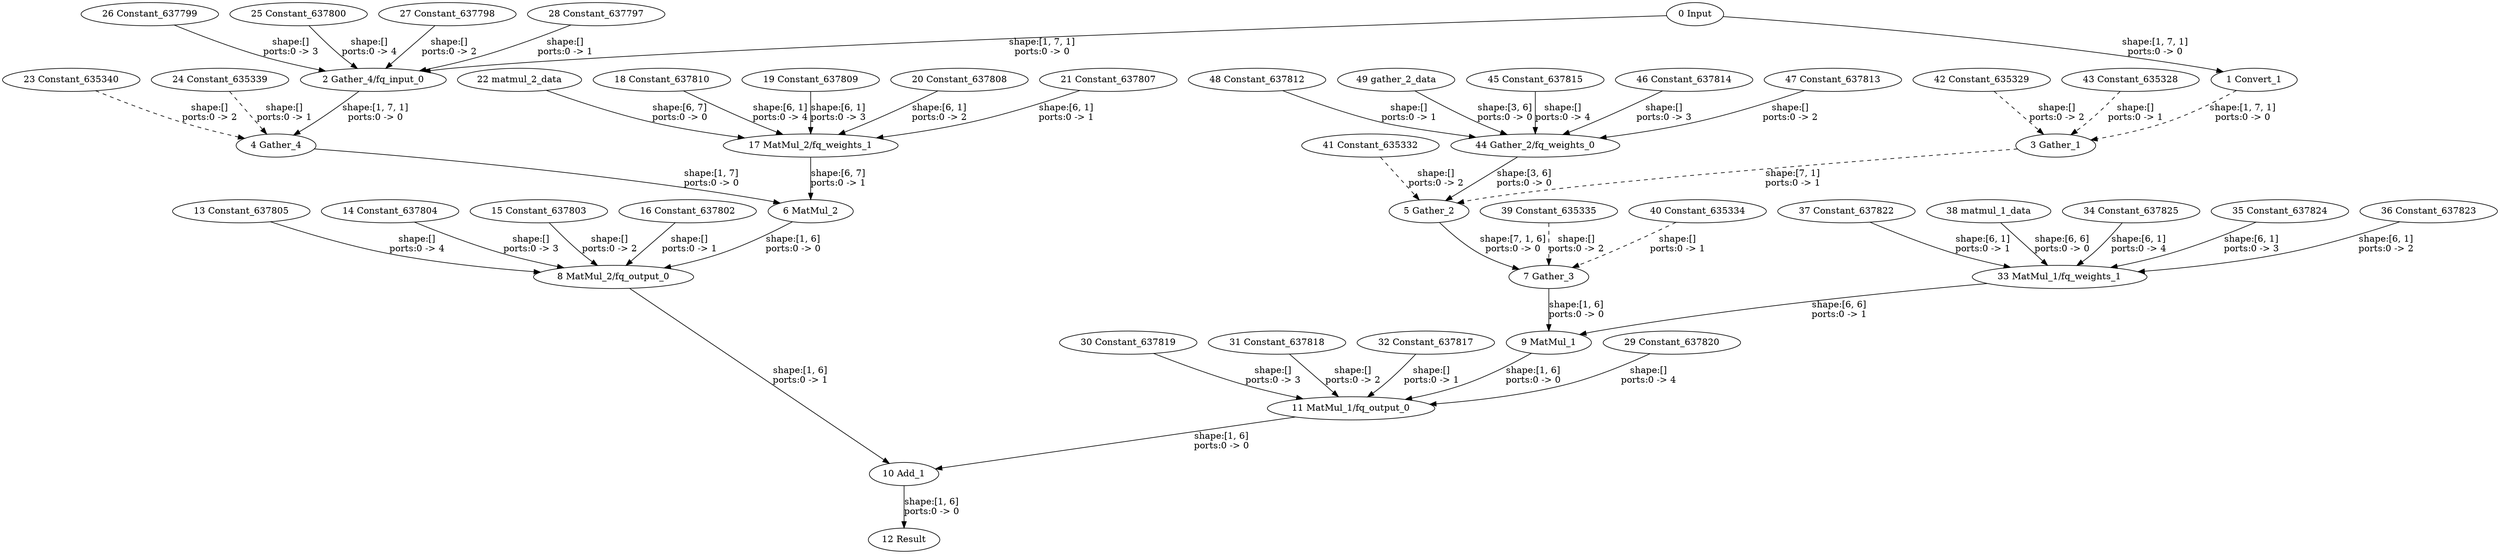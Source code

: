 strict digraph  {
"0 Input" [id=0, type=Parameter];
"1 Convert_1" [id=1, type=Convert];
"2 Gather_4/fq_input_0" [id=2, type=FakeQuantize];
"3 Gather_1" [id=3, type=Gather];
"4 Gather_4" [id=4, type=Gather];
"5 Gather_2" [id=5, type=Gather];
"6 MatMul_2" [id=6, type=MatMul];
"7 Gather_3" [id=7, type=Gather];
"8 MatMul_2/fq_output_0" [id=8, type=FakeQuantize];
"9 MatMul_1" [id=9, type=MatMul];
"10 Add_1" [id=10, type=Add];
"11 MatMul_1/fq_output_0" [id=11, type=FakeQuantize];
"12 Result" [id=12, type=Result];
"13 Constant_637805" [id=13, type=Constant];
"14 Constant_637804" [id=14, type=Constant];
"15 Constant_637803" [id=15, type=Constant];
"16 Constant_637802" [id=16, type=Constant];
"17 MatMul_2/fq_weights_1" [id=17, type=FakeQuantize];
"18 Constant_637810" [id=18, type=Constant];
"19 Constant_637809" [id=19, type=Constant];
"20 Constant_637808" [id=20, type=Constant];
"21 Constant_637807" [id=21, type=Constant];
"22 matmul_2_data" [id=22, type=Constant];
"23 Constant_635340" [id=23, type=Constant];
"24 Constant_635339" [id=24, type=Constant];
"25 Constant_637800" [id=25, type=Constant];
"26 Constant_637799" [id=26, type=Constant];
"27 Constant_637798" [id=27, type=Constant];
"28 Constant_637797" [id=28, type=Constant];
"29 Constant_637820" [id=29, type=Constant];
"30 Constant_637819" [id=30, type=Constant];
"31 Constant_637818" [id=31, type=Constant];
"32 Constant_637817" [id=32, type=Constant];
"33 MatMul_1/fq_weights_1" [id=33, type=FakeQuantize];
"34 Constant_637825" [id=34, type=Constant];
"35 Constant_637824" [id=35, type=Constant];
"36 Constant_637823" [id=36, type=Constant];
"37 Constant_637822" [id=37, type=Constant];
"38 matmul_1_data" [id=38, type=Constant];
"39 Constant_635335" [id=39, type=Constant];
"40 Constant_635334" [id=40, type=Constant];
"41 Constant_635332" [id=41, type=Constant];
"42 Constant_635329" [id=42, type=Constant];
"43 Constant_635328" [id=43, type=Constant];
"44 Gather_2/fq_weights_0" [id=44, type=FakeQuantize];
"45 Constant_637815" [id=45, type=Constant];
"46 Constant_637814" [id=46, type=Constant];
"47 Constant_637813" [id=47, type=Constant];
"48 Constant_637812" [id=48, type=Constant];
"49 gather_2_data" [id=49, type=Constant];
"0 Input" -> "1 Convert_1"  [label="shape:[1, 7, 1]\nports:0 -> 0", style=solid];
"0 Input" -> "2 Gather_4/fq_input_0"  [label="shape:[1, 7, 1]\nports:0 -> 0", style=solid];
"1 Convert_1" -> "3 Gather_1"  [label="shape:[1, 7, 1]\nports:0 -> 0", style=dashed];
"2 Gather_4/fq_input_0" -> "4 Gather_4"  [label="shape:[1, 7, 1]\nports:0 -> 0", style=solid];
"3 Gather_1" -> "5 Gather_2"  [label="shape:[7, 1]\nports:0 -> 1", style=dashed];
"4 Gather_4" -> "6 MatMul_2"  [label="shape:[1, 7]\nports:0 -> 0", style=solid];
"5 Gather_2" -> "7 Gather_3"  [label="shape:[7, 1, 6]\nports:0 -> 0", style=solid];
"6 MatMul_2" -> "8 MatMul_2/fq_output_0"  [label="shape:[1, 6]\nports:0 -> 0", style=solid];
"7 Gather_3" -> "9 MatMul_1"  [label="shape:[1, 6]\nports:0 -> 0", style=solid];
"8 MatMul_2/fq_output_0" -> "10 Add_1"  [label="shape:[1, 6]\nports:0 -> 1", style=solid];
"9 MatMul_1" -> "11 MatMul_1/fq_output_0"  [label="shape:[1, 6]\nports:0 -> 0", style=solid];
"10 Add_1" -> "12 Result"  [label="shape:[1, 6]\nports:0 -> 0", style=solid];
"11 MatMul_1/fq_output_0" -> "10 Add_1"  [label="shape:[1, 6]\nports:0 -> 0", style=solid];
"13 Constant_637805" -> "8 MatMul_2/fq_output_0"  [label="shape:[]\nports:0 -> 4", style=solid];
"14 Constant_637804" -> "8 MatMul_2/fq_output_0"  [label="shape:[]\nports:0 -> 3", style=solid];
"15 Constant_637803" -> "8 MatMul_2/fq_output_0"  [label="shape:[]\nports:0 -> 2", style=solid];
"16 Constant_637802" -> "8 MatMul_2/fq_output_0"  [label="shape:[]\nports:0 -> 1", style=solid];
"17 MatMul_2/fq_weights_1" -> "6 MatMul_2"  [label="shape:[6, 7]\nports:0 -> 1", style=solid];
"18 Constant_637810" -> "17 MatMul_2/fq_weights_1"  [label="shape:[6, 1]\nports:0 -> 4", style=solid];
"19 Constant_637809" -> "17 MatMul_2/fq_weights_1"  [label="shape:[6, 1]\nports:0 -> 3", style=solid];
"20 Constant_637808" -> "17 MatMul_2/fq_weights_1"  [label="shape:[6, 1]\nports:0 -> 2", style=solid];
"21 Constant_637807" -> "17 MatMul_2/fq_weights_1"  [label="shape:[6, 1]\nports:0 -> 1", style=solid];
"22 matmul_2_data" -> "17 MatMul_2/fq_weights_1"  [label="shape:[6, 7]\nports:0 -> 0", style=solid];
"23 Constant_635340" -> "4 Gather_4"  [label="shape:[]\nports:0 -> 2", style=dashed];
"24 Constant_635339" -> "4 Gather_4"  [label="shape:[]\nports:0 -> 1", style=dashed];
"25 Constant_637800" -> "2 Gather_4/fq_input_0"  [label="shape:[]\nports:0 -> 4", style=solid];
"26 Constant_637799" -> "2 Gather_4/fq_input_0"  [label="shape:[]\nports:0 -> 3", style=solid];
"27 Constant_637798" -> "2 Gather_4/fq_input_0"  [label="shape:[]\nports:0 -> 2", style=solid];
"28 Constant_637797" -> "2 Gather_4/fq_input_0"  [label="shape:[]\nports:0 -> 1", style=solid];
"29 Constant_637820" -> "11 MatMul_1/fq_output_0"  [label="shape:[]\nports:0 -> 4", style=solid];
"30 Constant_637819" -> "11 MatMul_1/fq_output_0"  [label="shape:[]\nports:0 -> 3", style=solid];
"31 Constant_637818" -> "11 MatMul_1/fq_output_0"  [label="shape:[]\nports:0 -> 2", style=solid];
"32 Constant_637817" -> "11 MatMul_1/fq_output_0"  [label="shape:[]\nports:0 -> 1", style=solid];
"33 MatMul_1/fq_weights_1" -> "9 MatMul_1"  [label="shape:[6, 6]\nports:0 -> 1", style=solid];
"34 Constant_637825" -> "33 MatMul_1/fq_weights_1"  [label="shape:[6, 1]\nports:0 -> 4", style=solid];
"35 Constant_637824" -> "33 MatMul_1/fq_weights_1"  [label="shape:[6, 1]\nports:0 -> 3", style=solid];
"36 Constant_637823" -> "33 MatMul_1/fq_weights_1"  [label="shape:[6, 1]\nports:0 -> 2", style=solid];
"37 Constant_637822" -> "33 MatMul_1/fq_weights_1"  [label="shape:[6, 1]\nports:0 -> 1", style=solid];
"38 matmul_1_data" -> "33 MatMul_1/fq_weights_1"  [label="shape:[6, 6]\nports:0 -> 0", style=solid];
"39 Constant_635335" -> "7 Gather_3"  [label="shape:[]\nports:0 -> 2", style=dashed];
"40 Constant_635334" -> "7 Gather_3"  [label="shape:[]\nports:0 -> 1", style=dashed];
"41 Constant_635332" -> "5 Gather_2"  [label="shape:[]\nports:0 -> 2", style=dashed];
"42 Constant_635329" -> "3 Gather_1"  [label="shape:[]\nports:0 -> 2", style=dashed];
"43 Constant_635328" -> "3 Gather_1"  [label="shape:[]\nports:0 -> 1", style=dashed];
"44 Gather_2/fq_weights_0" -> "5 Gather_2"  [label="shape:[3, 6]\nports:0 -> 0", style=solid];
"45 Constant_637815" -> "44 Gather_2/fq_weights_0"  [label="shape:[]\nports:0 -> 4", style=solid];
"46 Constant_637814" -> "44 Gather_2/fq_weights_0"  [label="shape:[]\nports:0 -> 3", style=solid];
"47 Constant_637813" -> "44 Gather_2/fq_weights_0"  [label="shape:[]\nports:0 -> 2", style=solid];
"48 Constant_637812" -> "44 Gather_2/fq_weights_0"  [label="shape:[]\nports:0 -> 1", style=solid];
"49 gather_2_data" -> "44 Gather_2/fq_weights_0"  [label="shape:[3, 6]\nports:0 -> 0", style=solid];
}
